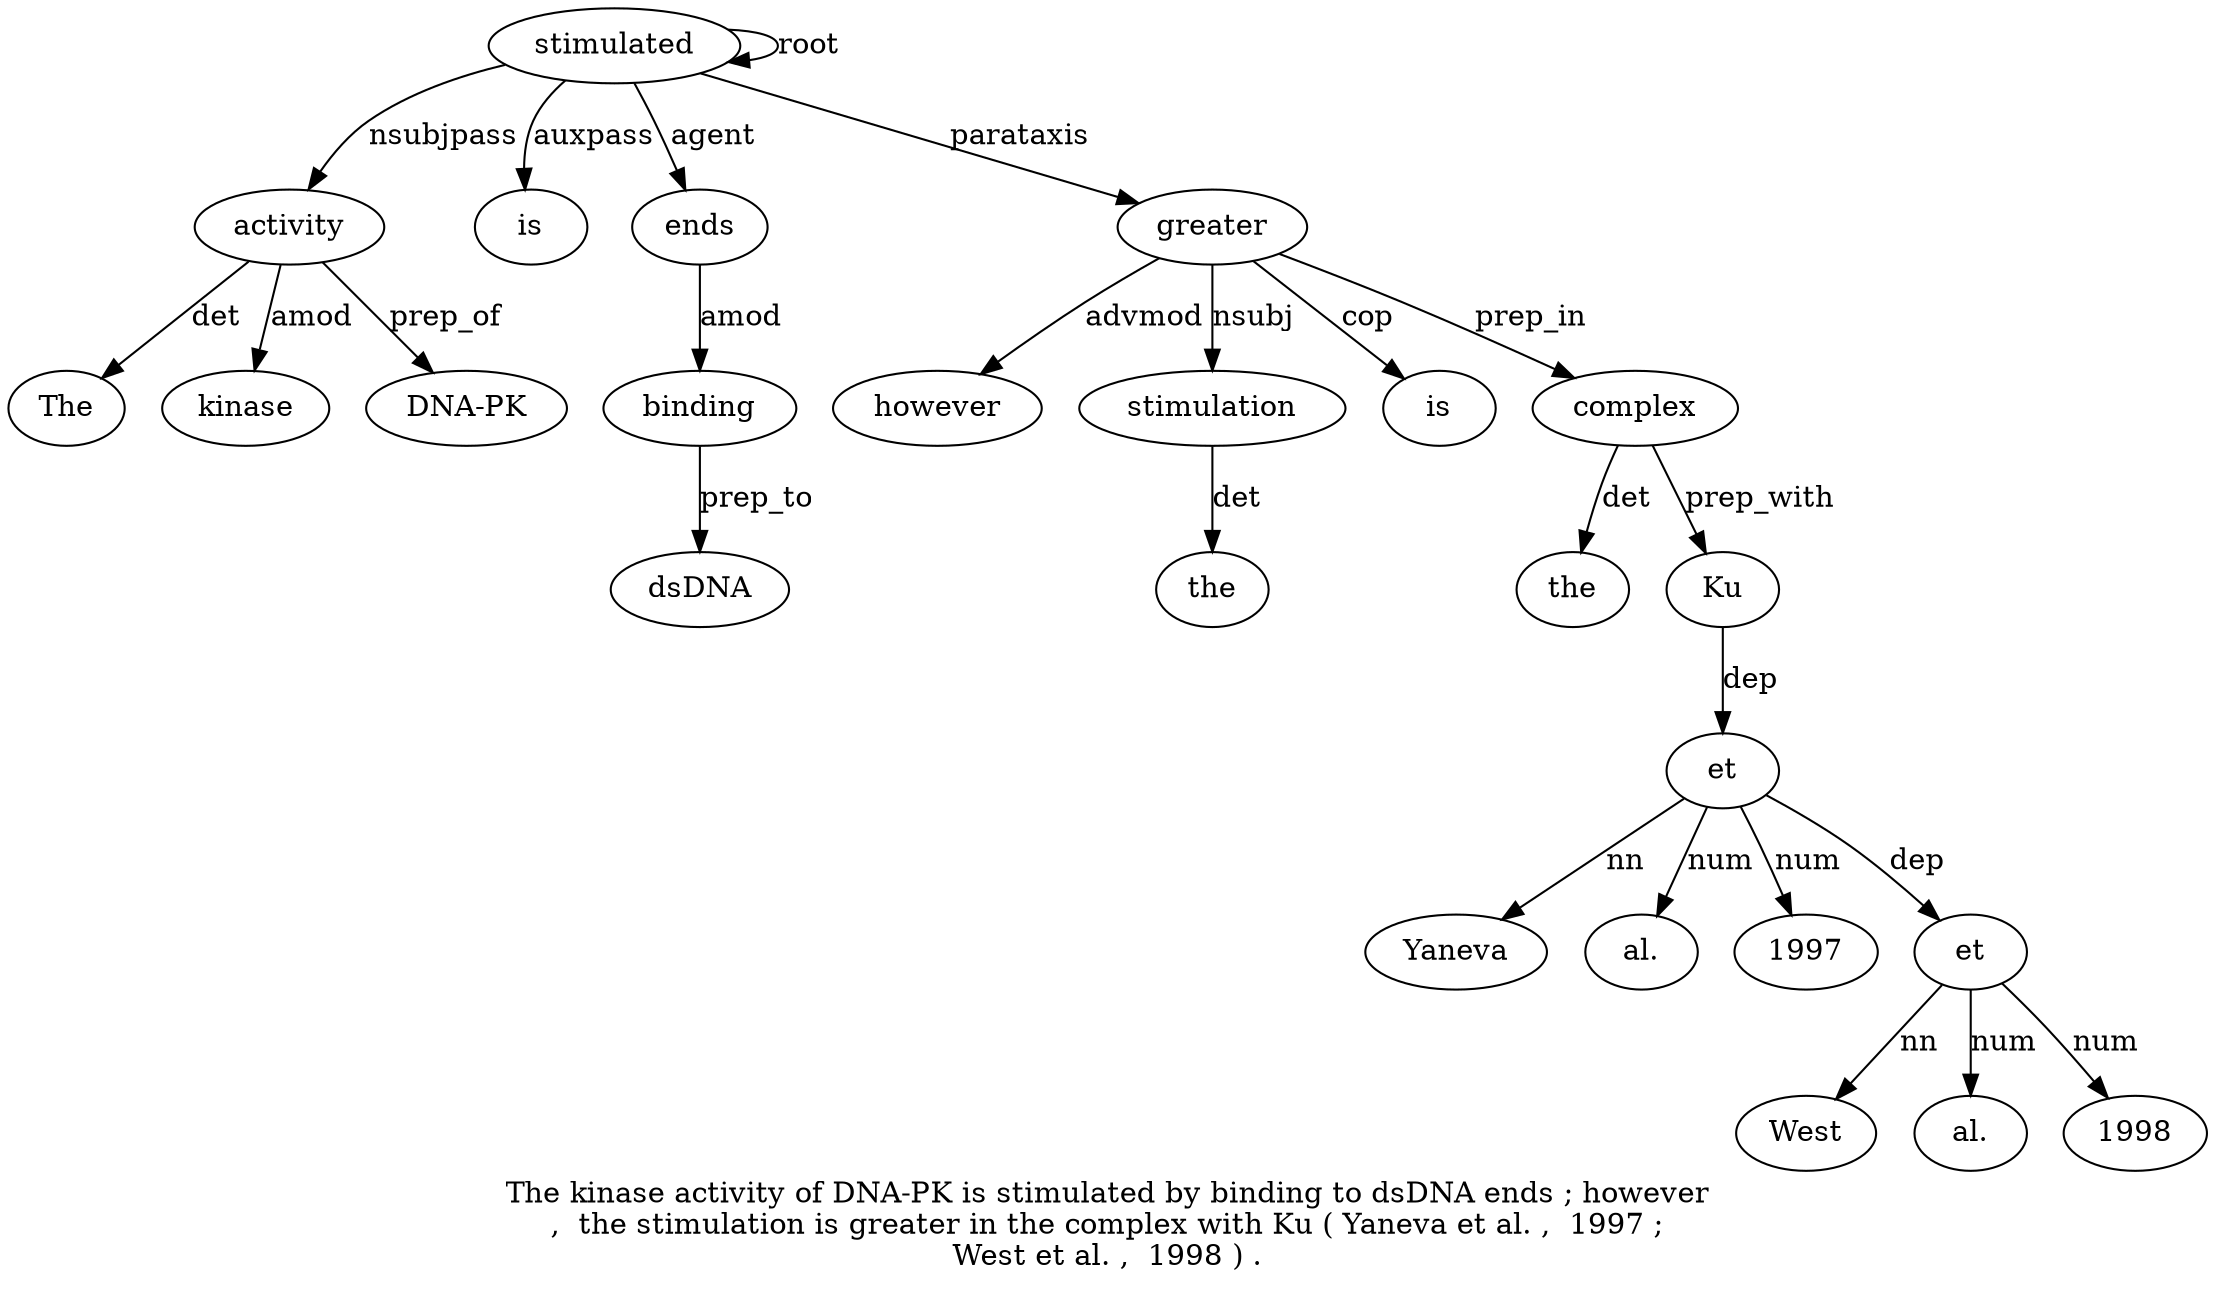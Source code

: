digraph "The kinase activity of DNA-PK is stimulated by binding to dsDNA ends ; however ,  the stimulation is greater in the complex with Ku ( Yaneva et al. ,  1997 ; West et al. ,  1998 ) ." {
label="The kinase activity of DNA-PK is stimulated by binding to dsDNA ends ; however
,  the stimulation is greater in the complex with Ku ( Yaneva et al. ,  1997 ;
West et al. ,  1998 ) .";
activity3 [style=filled, fillcolor=white, label=activity];
The1 [style=filled, fillcolor=white, label=The];
activity3 -> The1  [label=det];
kinase2 [style=filled, fillcolor=white, label=kinase];
activity3 -> kinase2  [label=amod];
stimulated7 [style=filled, fillcolor=white, label=stimulated];
stimulated7 -> activity3  [label=nsubjpass];
"DNA-PK5" [style=filled, fillcolor=white, label="DNA-PK"];
activity3 -> "DNA-PK5"  [label=prep_of];
is6 [style=filled, fillcolor=white, label=is];
stimulated7 -> is6  [label=auxpass];
stimulated7 -> stimulated7  [label=root];
ends12 [style=filled, fillcolor=white, label=ends];
binding9 [style=filled, fillcolor=white, label=binding];
ends12 -> binding9  [label=amod];
dsDNA11 [style=filled, fillcolor=white, label=dsDNA];
binding9 -> dsDNA11  [label=prep_to];
stimulated7 -> ends12  [label=agent];
greater19 [style=filled, fillcolor=white, label=greater];
however14 [style=filled, fillcolor=white, label=however];
greater19 -> however14  [label=advmod];
stimulation17 [style=filled, fillcolor=white, label=stimulation];
the16 [style=filled, fillcolor=white, label=the];
stimulation17 -> the16  [label=det];
greater19 -> stimulation17  [label=nsubj];
is18 [style=filled, fillcolor=white, label=is];
greater19 -> is18  [label=cop];
stimulated7 -> greater19  [label=parataxis];
complex22 [style=filled, fillcolor=white, label=complex];
the21 [style=filled, fillcolor=white, label=the];
complex22 -> the21  [label=det];
greater19 -> complex22  [label=prep_in];
Ku24 [style=filled, fillcolor=white, label=Ku];
complex22 -> Ku24  [label=prep_with];
et27 [style=filled, fillcolor=white, label=et];
Yaneva26 [style=filled, fillcolor=white, label=Yaneva];
et27 -> Yaneva26  [label=nn];
Ku24 -> et27  [label=dep];
"al.28" [style=filled, fillcolor=white, label="al."];
et27 -> "al.28"  [label=num];
199730 [style=filled, fillcolor=white, label=1997];
et27 -> 199730  [label=num];
et33 [style=filled, fillcolor=white, label=et];
West32 [style=filled, fillcolor=white, label=West];
et33 -> West32  [label=nn];
et27 -> et33  [label=dep];
"al.34" [style=filled, fillcolor=white, label="al."];
et33 -> "al.34"  [label=num];
199836 [style=filled, fillcolor=white, label=1998];
et33 -> 199836  [label=num];
}

